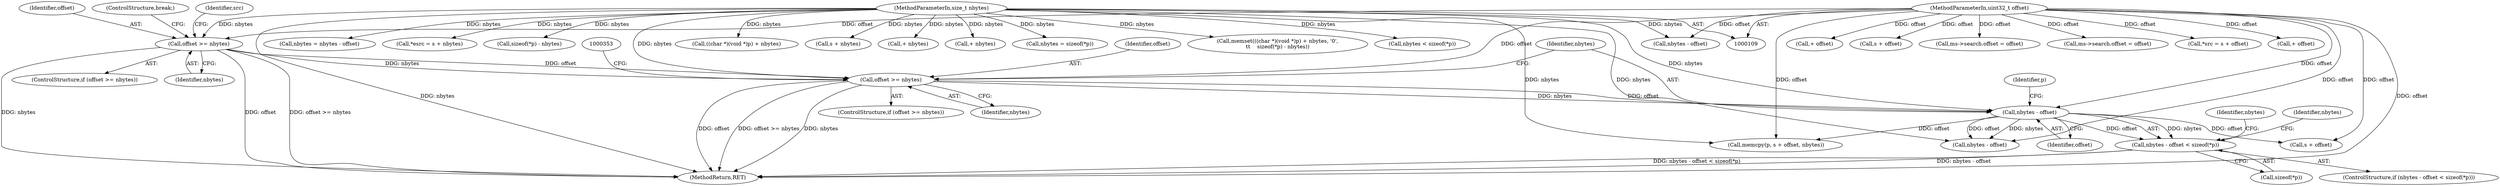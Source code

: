 digraph "0_file_4a284c89d6ef11aca34da65da7d673050a5ea320_3@API" {
"1000363" [label="(Call,nbytes - offset < sizeof(*p))"];
"1000364" [label="(Call,nbytes - offset)"];
"1000348" [label="(Call,offset >= nbytes)"];
"1000284" [label="(Call,offset >= nbytes)"];
"1000115" [label="(MethodParameterIn,uint32_t offset)"];
"1000116" [label="(MethodParameterIn,size_t nbytes)"];
"1000283" [label="(ControlStructure,if (offset >= nbytes))"];
"1000383" [label="(Call,memcpy(p, s + offset, nbytes))"];
"1000208" [label="(Call,+ nbytes)"];
"1000349" [label="(Identifier,offset)"];
"1000413" [label="(MethodReturn,RET)"];
"1000179" [label="(Call,+ nbytes)"];
"1000290" [label="(Identifier,src)"];
"1000363" [label="(Call,nbytes - offset < sizeof(*p))"];
"1000372" [label="(Call,nbytes - offset)"];
"1000177" [label="(Call,+ offset)"];
"1000115" [label="(MethodParameterIn,uint32_t offset)"];
"1000365" [label="(Identifier,nbytes)"];
"1000248" [label="(Call,s + offset)"];
"1000371" [label="(Identifier,nbytes)"];
"1000116" [label="(MethodParameterIn,size_t nbytes)"];
"1000286" [label="(Identifier,nbytes)"];
"1000376" [label="(Call,nbytes = sizeof(*p))"];
"1000284" [label="(Call,offset >= nbytes)"];
"1000397" [label="(Call,memset(((char *)(void *)p) + nbytes, '\0',\n\t\t    sizeof(*p) - nbytes))"];
"1000390" [label="(Call,nbytes < sizeof(*p))"];
"1000136" [label="(Call,nbytes - offset)"];
"1000369" [label="(Identifier,p)"];
"1000370" [label="(Call,nbytes = nbytes - offset)"];
"1000139" [label="(Call,ms->search.offset = offset)"];
"1000226" [label="(Call,ms->search.offset = offset)"];
"1000285" [label="(Identifier,offset)"];
"1000377" [label="(Identifier,nbytes)"];
"1000252" [label="(Call,*esrc = s + nbytes)"];
"1000406" [label="(Call,sizeof(*p) - nbytes)"];
"1000347" [label="(ControlStructure,if (offset >= nbytes))"];
"1000398" [label="(Call,((char *)(void *)p) + nbytes)"];
"1000246" [label="(Call,*src = s + offset)"];
"1000350" [label="(Identifier,nbytes)"];
"1000348" [label="(Call,offset >= nbytes)"];
"1000367" [label="(Call,sizeof(*p))"];
"1000366" [label="(Identifier,offset)"];
"1000254" [label="(Call,s + nbytes)"];
"1000385" [label="(Call,s + offset)"];
"1000287" [label="(ControlStructure,break;)"];
"1000128" [label="(Call,+ offset)"];
"1000362" [label="(ControlStructure,if (nbytes - offset < sizeof(*p)))"];
"1000364" [label="(Call,nbytes - offset)"];
"1000363" -> "1000362"  [label="AST: "];
"1000363" -> "1000367"  [label="CFG: "];
"1000364" -> "1000363"  [label="AST: "];
"1000367" -> "1000363"  [label="AST: "];
"1000371" -> "1000363"  [label="CFG: "];
"1000377" -> "1000363"  [label="CFG: "];
"1000363" -> "1000413"  [label="DDG: nbytes - offset"];
"1000363" -> "1000413"  [label="DDG: nbytes - offset < sizeof(*p)"];
"1000364" -> "1000363"  [label="DDG: nbytes"];
"1000364" -> "1000363"  [label="DDG: offset"];
"1000364" -> "1000366"  [label="CFG: "];
"1000365" -> "1000364"  [label="AST: "];
"1000366" -> "1000364"  [label="AST: "];
"1000369" -> "1000364"  [label="CFG: "];
"1000348" -> "1000364"  [label="DDG: nbytes"];
"1000348" -> "1000364"  [label="DDG: offset"];
"1000116" -> "1000364"  [label="DDG: nbytes"];
"1000115" -> "1000364"  [label="DDG: offset"];
"1000364" -> "1000372"  [label="DDG: nbytes"];
"1000364" -> "1000372"  [label="DDG: offset"];
"1000364" -> "1000383"  [label="DDG: offset"];
"1000364" -> "1000385"  [label="DDG: offset"];
"1000348" -> "1000347"  [label="AST: "];
"1000348" -> "1000350"  [label="CFG: "];
"1000349" -> "1000348"  [label="AST: "];
"1000350" -> "1000348"  [label="AST: "];
"1000353" -> "1000348"  [label="CFG: "];
"1000365" -> "1000348"  [label="CFG: "];
"1000348" -> "1000413"  [label="DDG: offset"];
"1000348" -> "1000413"  [label="DDG: offset >= nbytes"];
"1000348" -> "1000413"  [label="DDG: nbytes"];
"1000284" -> "1000348"  [label="DDG: offset"];
"1000284" -> "1000348"  [label="DDG: nbytes"];
"1000115" -> "1000348"  [label="DDG: offset"];
"1000116" -> "1000348"  [label="DDG: nbytes"];
"1000284" -> "1000283"  [label="AST: "];
"1000284" -> "1000286"  [label="CFG: "];
"1000285" -> "1000284"  [label="AST: "];
"1000286" -> "1000284"  [label="AST: "];
"1000287" -> "1000284"  [label="CFG: "];
"1000290" -> "1000284"  [label="CFG: "];
"1000284" -> "1000413"  [label="DDG: nbytes"];
"1000284" -> "1000413"  [label="DDG: offset"];
"1000284" -> "1000413"  [label="DDG: offset >= nbytes"];
"1000115" -> "1000284"  [label="DDG: offset"];
"1000116" -> "1000284"  [label="DDG: nbytes"];
"1000115" -> "1000109"  [label="AST: "];
"1000115" -> "1000413"  [label="DDG: offset"];
"1000115" -> "1000128"  [label="DDG: offset"];
"1000115" -> "1000136"  [label="DDG: offset"];
"1000115" -> "1000139"  [label="DDG: offset"];
"1000115" -> "1000177"  [label="DDG: offset"];
"1000115" -> "1000226"  [label="DDG: offset"];
"1000115" -> "1000246"  [label="DDG: offset"];
"1000115" -> "1000248"  [label="DDG: offset"];
"1000115" -> "1000372"  [label="DDG: offset"];
"1000115" -> "1000383"  [label="DDG: offset"];
"1000115" -> "1000385"  [label="DDG: offset"];
"1000116" -> "1000109"  [label="AST: "];
"1000116" -> "1000413"  [label="DDG: nbytes"];
"1000116" -> "1000136"  [label="DDG: nbytes"];
"1000116" -> "1000179"  [label="DDG: nbytes"];
"1000116" -> "1000208"  [label="DDG: nbytes"];
"1000116" -> "1000252"  [label="DDG: nbytes"];
"1000116" -> "1000254"  [label="DDG: nbytes"];
"1000116" -> "1000370"  [label="DDG: nbytes"];
"1000116" -> "1000372"  [label="DDG: nbytes"];
"1000116" -> "1000376"  [label="DDG: nbytes"];
"1000116" -> "1000383"  [label="DDG: nbytes"];
"1000116" -> "1000390"  [label="DDG: nbytes"];
"1000116" -> "1000397"  [label="DDG: nbytes"];
"1000116" -> "1000398"  [label="DDG: nbytes"];
"1000116" -> "1000406"  [label="DDG: nbytes"];
}
